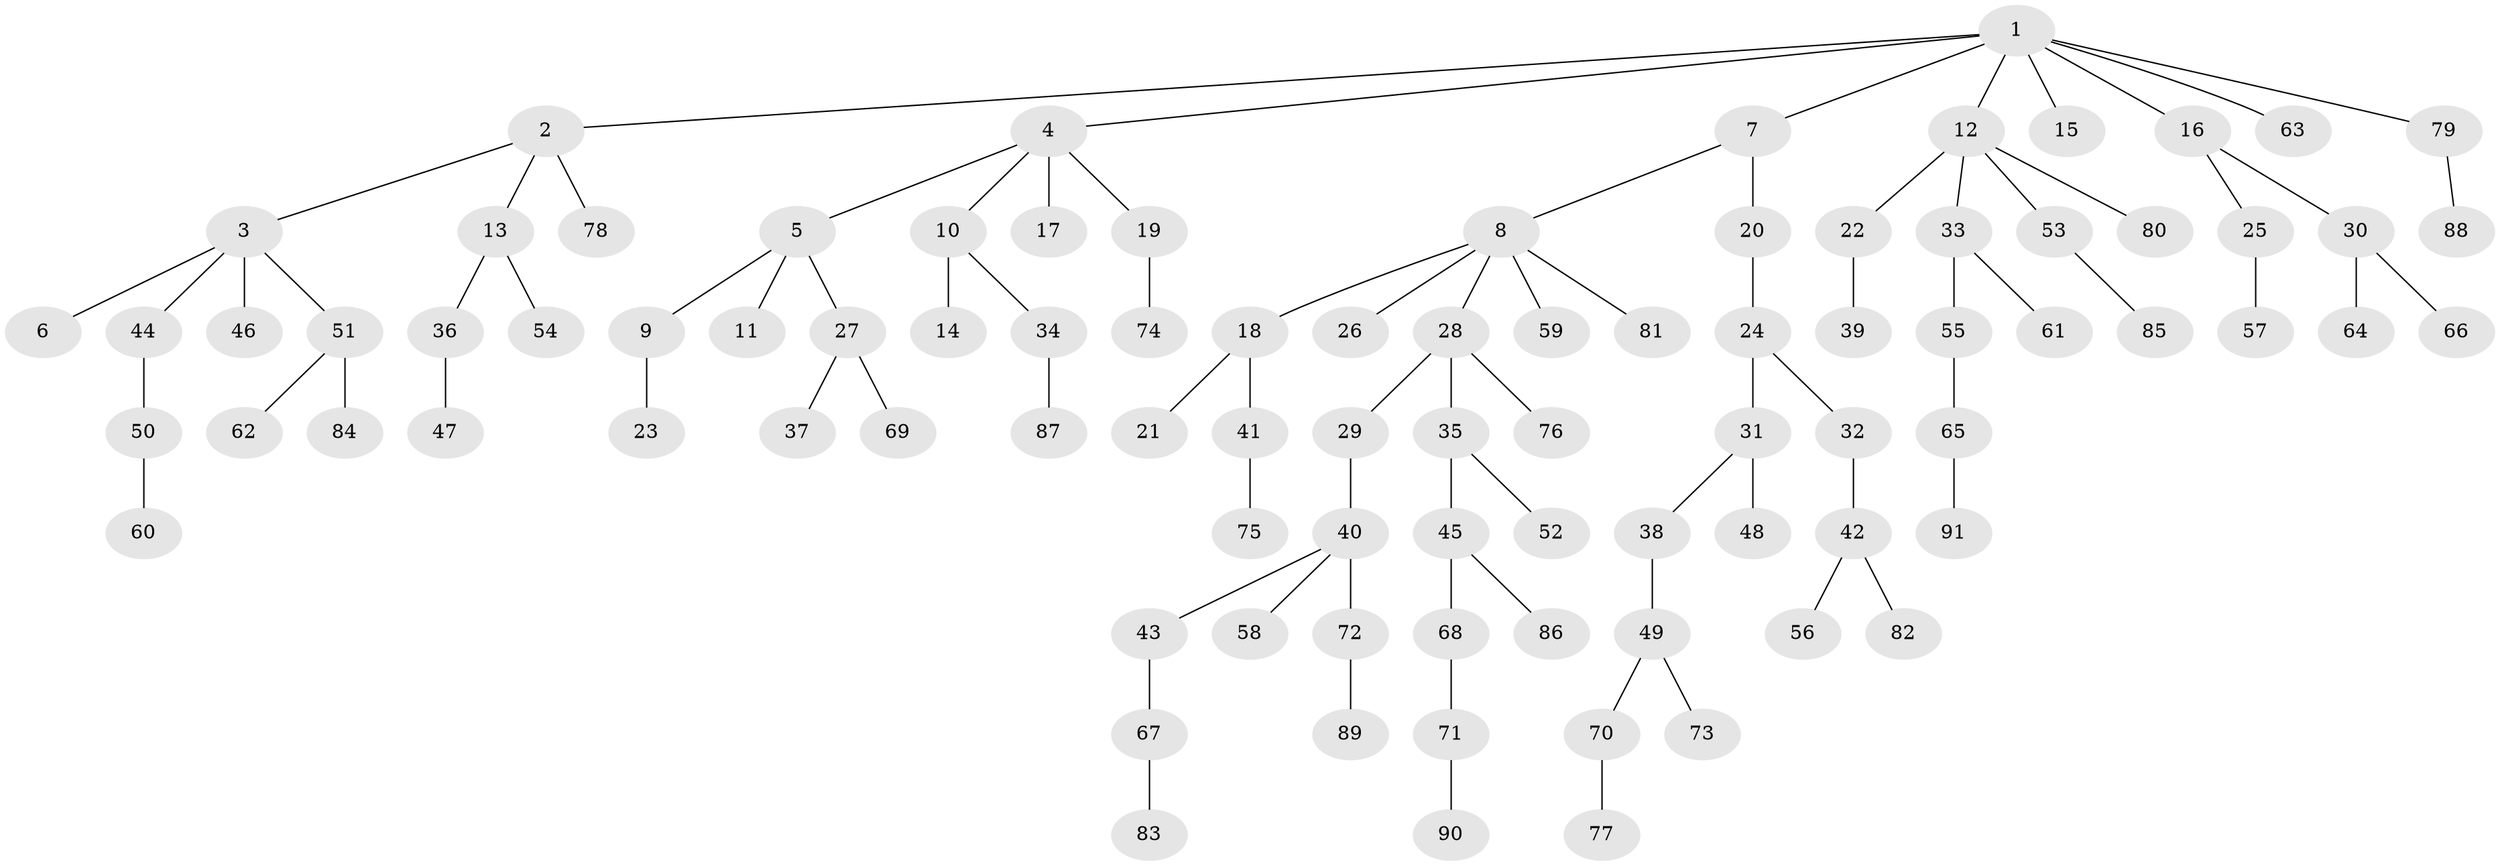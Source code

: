 // Generated by graph-tools (version 1.1) at 2025/50/03/09/25 03:50:19]
// undirected, 91 vertices, 90 edges
graph export_dot {
graph [start="1"]
  node [color=gray90,style=filled];
  1;
  2;
  3;
  4;
  5;
  6;
  7;
  8;
  9;
  10;
  11;
  12;
  13;
  14;
  15;
  16;
  17;
  18;
  19;
  20;
  21;
  22;
  23;
  24;
  25;
  26;
  27;
  28;
  29;
  30;
  31;
  32;
  33;
  34;
  35;
  36;
  37;
  38;
  39;
  40;
  41;
  42;
  43;
  44;
  45;
  46;
  47;
  48;
  49;
  50;
  51;
  52;
  53;
  54;
  55;
  56;
  57;
  58;
  59;
  60;
  61;
  62;
  63;
  64;
  65;
  66;
  67;
  68;
  69;
  70;
  71;
  72;
  73;
  74;
  75;
  76;
  77;
  78;
  79;
  80;
  81;
  82;
  83;
  84;
  85;
  86;
  87;
  88;
  89;
  90;
  91;
  1 -- 2;
  1 -- 4;
  1 -- 7;
  1 -- 12;
  1 -- 15;
  1 -- 16;
  1 -- 63;
  1 -- 79;
  2 -- 3;
  2 -- 13;
  2 -- 78;
  3 -- 6;
  3 -- 44;
  3 -- 46;
  3 -- 51;
  4 -- 5;
  4 -- 10;
  4 -- 17;
  4 -- 19;
  5 -- 9;
  5 -- 11;
  5 -- 27;
  7 -- 8;
  7 -- 20;
  8 -- 18;
  8 -- 26;
  8 -- 28;
  8 -- 59;
  8 -- 81;
  9 -- 23;
  10 -- 14;
  10 -- 34;
  12 -- 22;
  12 -- 33;
  12 -- 53;
  12 -- 80;
  13 -- 36;
  13 -- 54;
  16 -- 25;
  16 -- 30;
  18 -- 21;
  18 -- 41;
  19 -- 74;
  20 -- 24;
  22 -- 39;
  24 -- 31;
  24 -- 32;
  25 -- 57;
  27 -- 37;
  27 -- 69;
  28 -- 29;
  28 -- 35;
  28 -- 76;
  29 -- 40;
  30 -- 64;
  30 -- 66;
  31 -- 38;
  31 -- 48;
  32 -- 42;
  33 -- 55;
  33 -- 61;
  34 -- 87;
  35 -- 45;
  35 -- 52;
  36 -- 47;
  38 -- 49;
  40 -- 43;
  40 -- 58;
  40 -- 72;
  41 -- 75;
  42 -- 56;
  42 -- 82;
  43 -- 67;
  44 -- 50;
  45 -- 68;
  45 -- 86;
  49 -- 70;
  49 -- 73;
  50 -- 60;
  51 -- 62;
  51 -- 84;
  53 -- 85;
  55 -- 65;
  65 -- 91;
  67 -- 83;
  68 -- 71;
  70 -- 77;
  71 -- 90;
  72 -- 89;
  79 -- 88;
}
